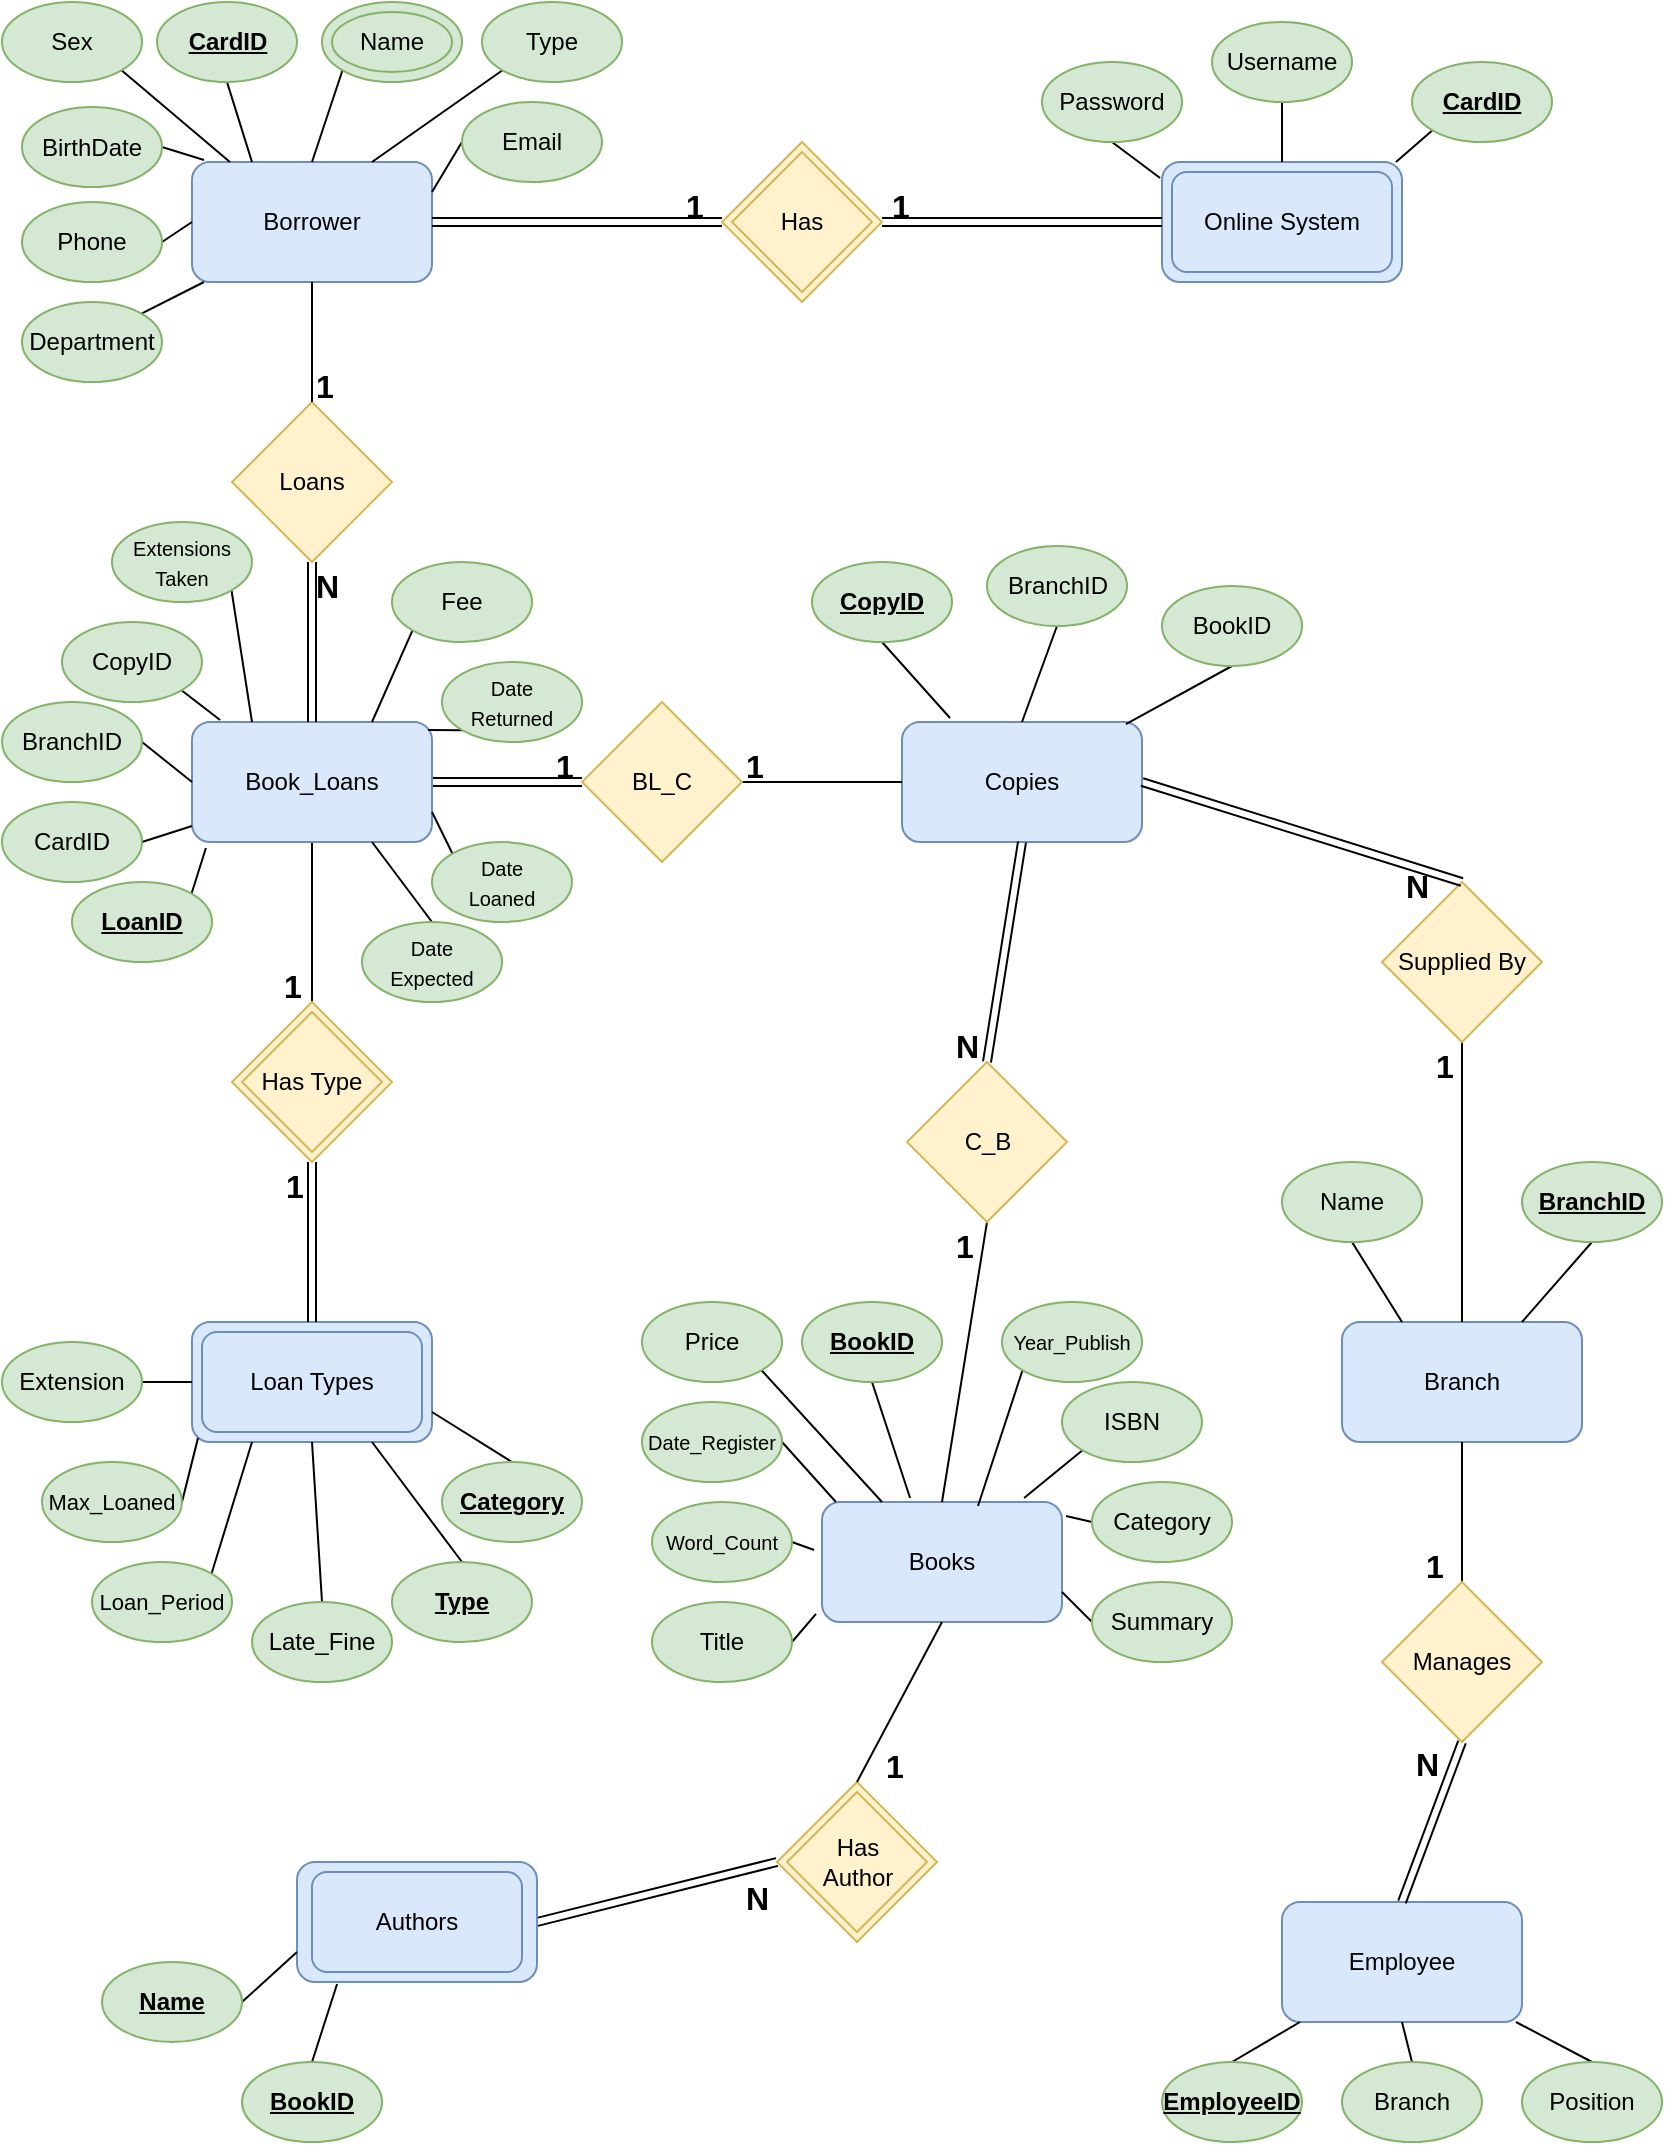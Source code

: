 <mxfile version="12.2.2" type="device" pages="1"><diagram id="6XKyOBhXjYTELKcWhhmb" name="Page-1"><mxGraphModel dx="1408" dy="803" grid="1" gridSize="10" guides="1" tooltips="1" connect="1" arrows="1" fold="1" page="1" pageScale="1" pageWidth="850" pageHeight="1100" math="0" shadow="0"><root><mxCell id="0"/><mxCell id="1" parent="0"/><mxCell id="A-MaRSMwKCgjmnmwZ9ME-16" value="" style="group" parent="1" vertex="1" connectable="0"><mxGeometry x="20" y="20" width="290" height="140" as="geometry"/></mxCell><mxCell id="A-MaRSMwKCgjmnmwZ9ME-1" value="Borrower" style="rounded=1;whiteSpace=wrap;html=1;fillColor=#dae8fc;strokeColor=#6c8ebf;" parent="A-MaRSMwKCgjmnmwZ9ME-16" vertex="1"><mxGeometry x="85" y="80" width="120" height="60" as="geometry"/></mxCell><mxCell id="A-MaRSMwKCgjmnmwZ9ME-32" style="edgeStyle=none;rounded=0;orthogonalLoop=1;jettySize=auto;html=1;exitX=0;exitY=1;exitDx=0;exitDy=0;entryX=0.5;entryY=0;entryDx=0;entryDy=0;endArrow=none;endFill=0;" parent="A-MaRSMwKCgjmnmwZ9ME-16" source="A-MaRSMwKCgjmnmwZ9ME-2" target="A-MaRSMwKCgjmnmwZ9ME-1" edge="1"><mxGeometry relative="1" as="geometry"/></mxCell><mxCell id="A-MaRSMwKCgjmnmwZ9ME-2" value="Name" style="ellipse;whiteSpace=wrap;html=1;fillColor=#d5e8d4;strokeColor=#82b366;" parent="A-MaRSMwKCgjmnmwZ9ME-16" vertex="1"><mxGeometry x="150" width="70" height="40" as="geometry"/></mxCell><mxCell id="A-MaRSMwKCgjmnmwZ9ME-13" style="edgeStyle=none;rounded=0;orthogonalLoop=1;jettySize=auto;html=1;exitX=0;exitY=1;exitDx=0;exitDy=0;entryX=0.75;entryY=0;entryDx=0;entryDy=0;endArrow=none;endFill=0;" parent="A-MaRSMwKCgjmnmwZ9ME-16" source="A-MaRSMwKCgjmnmwZ9ME-3" target="A-MaRSMwKCgjmnmwZ9ME-1" edge="1"><mxGeometry relative="1" as="geometry"/></mxCell><mxCell id="A-MaRSMwKCgjmnmwZ9ME-3" value="Type" style="ellipse;whiteSpace=wrap;html=1;fillColor=#d5e8d4;strokeColor=#82b366;" parent="A-MaRSMwKCgjmnmwZ9ME-16" vertex="1"><mxGeometry x="230" width="70" height="40" as="geometry"/></mxCell><mxCell id="A-MaRSMwKCgjmnmwZ9ME-14" style="edgeStyle=none;rounded=0;orthogonalLoop=1;jettySize=auto;html=1;exitX=0;exitY=0.5;exitDx=0;exitDy=0;entryX=1;entryY=0.25;entryDx=0;entryDy=0;endArrow=none;endFill=0;" parent="A-MaRSMwKCgjmnmwZ9ME-16" source="A-MaRSMwKCgjmnmwZ9ME-4" target="A-MaRSMwKCgjmnmwZ9ME-1" edge="1"><mxGeometry relative="1" as="geometry"/></mxCell><mxCell id="A-MaRSMwKCgjmnmwZ9ME-4" value="Email" style="ellipse;whiteSpace=wrap;html=1;fillColor=#d5e8d4;strokeColor=#82b366;" parent="A-MaRSMwKCgjmnmwZ9ME-16" vertex="1"><mxGeometry x="220" y="50" width="70" height="40" as="geometry"/></mxCell><mxCell id="A-MaRSMwKCgjmnmwZ9ME-10" style="edgeStyle=none;rounded=0;orthogonalLoop=1;jettySize=auto;html=1;exitX=1;exitY=0.5;exitDx=0;exitDy=0;entryX=0.05;entryY=-0.017;entryDx=0;entryDy=0;entryPerimeter=0;endArrow=none;endFill=0;" parent="A-MaRSMwKCgjmnmwZ9ME-16" source="A-MaRSMwKCgjmnmwZ9ME-5" target="A-MaRSMwKCgjmnmwZ9ME-1" edge="1"><mxGeometry relative="1" as="geometry"/></mxCell><mxCell id="A-MaRSMwKCgjmnmwZ9ME-5" value="BirthDate" style="ellipse;whiteSpace=wrap;html=1;fillColor=#d5e8d4;strokeColor=#82b366;" parent="A-MaRSMwKCgjmnmwZ9ME-16" vertex="1"><mxGeometry y="52.5" width="70" height="40" as="geometry"/></mxCell><mxCell id="A-MaRSMwKCgjmnmwZ9ME-30" style="edgeStyle=none;rounded=0;orthogonalLoop=1;jettySize=auto;html=1;exitX=1;exitY=1;exitDx=0;exitDy=0;entryX=0.158;entryY=0;entryDx=0;entryDy=0;entryPerimeter=0;endArrow=none;endFill=0;" parent="A-MaRSMwKCgjmnmwZ9ME-16" source="A-MaRSMwKCgjmnmwZ9ME-6" target="A-MaRSMwKCgjmnmwZ9ME-1" edge="1"><mxGeometry relative="1" as="geometry"/></mxCell><mxCell id="A-MaRSMwKCgjmnmwZ9ME-6" value="Sex" style="ellipse;whiteSpace=wrap;html=1;fillColor=#d5e8d4;strokeColor=#82b366;" parent="A-MaRSMwKCgjmnmwZ9ME-16" vertex="1"><mxGeometry x="-10" width="70" height="40" as="geometry"/></mxCell><mxCell id="A-MaRSMwKCgjmnmwZ9ME-9" style="rounded=0;orthogonalLoop=1;jettySize=auto;html=1;exitX=1;exitY=0.5;exitDx=0;exitDy=0;entryX=0;entryY=0.5;entryDx=0;entryDy=0;endArrow=none;endFill=0;" parent="A-MaRSMwKCgjmnmwZ9ME-16" source="A-MaRSMwKCgjmnmwZ9ME-7" target="A-MaRSMwKCgjmnmwZ9ME-1" edge="1"><mxGeometry relative="1" as="geometry"/></mxCell><mxCell id="A-MaRSMwKCgjmnmwZ9ME-7" value="Phone" style="ellipse;whiteSpace=wrap;html=1;fillColor=#d5e8d4;strokeColor=#82b366;" parent="A-MaRSMwKCgjmnmwZ9ME-16" vertex="1"><mxGeometry y="100" width="70" height="40" as="geometry"/></mxCell><mxCell id="A-MaRSMwKCgjmnmwZ9ME-31" style="edgeStyle=none;rounded=0;orthogonalLoop=1;jettySize=auto;html=1;exitX=0.5;exitY=1;exitDx=0;exitDy=0;entryX=0.25;entryY=0;entryDx=0;entryDy=0;endArrow=none;endFill=0;" parent="A-MaRSMwKCgjmnmwZ9ME-16" source="A-MaRSMwKCgjmnmwZ9ME-25" target="A-MaRSMwKCgjmnmwZ9ME-1" edge="1"><mxGeometry relative="1" as="geometry"/></mxCell><mxCell id="A-MaRSMwKCgjmnmwZ9ME-25" value="&lt;b&gt;&lt;u&gt;CardID&lt;/u&gt;&lt;/b&gt;" style="ellipse;whiteSpace=wrap;html=1;fillColor=#d5e8d4;strokeColor=#82b366;" parent="A-MaRSMwKCgjmnmwZ9ME-16" vertex="1"><mxGeometry x="67.5" width="70" height="40" as="geometry"/></mxCell><mxCell id="A-MaRSMwKCgjmnmwZ9ME-45" value="Name" style="ellipse;whiteSpace=wrap;html=1;fillColor=#d5e8d4;strokeColor=#82b366;" parent="A-MaRSMwKCgjmnmwZ9ME-16" vertex="1"><mxGeometry x="155" y="5" width="60" height="30" as="geometry"/></mxCell><mxCell id="kZNSuMISAuzG9v38-S0C-7" style="edgeStyle=none;rounded=0;orthogonalLoop=1;jettySize=auto;html=1;exitX=1;exitY=0.5;exitDx=0;exitDy=0;endArrow=none;endFill=0;shape=link;" parent="1" source="A-MaRSMwKCgjmnmwZ9ME-21" target="A-MaRSMwKCgjmnmwZ9ME-78" edge="1"><mxGeometry relative="1" as="geometry"/></mxCell><mxCell id="kZNSuMISAuzG9v38-S0C-13" style="edgeStyle=none;rounded=0;orthogonalLoop=1;jettySize=auto;html=1;exitX=0.5;exitY=1;exitDx=0;exitDy=0;entryX=0.5;entryY=0;entryDx=0;entryDy=0;endArrow=none;endFill=0;" parent="1" source="A-MaRSMwKCgjmnmwZ9ME-21" target="A-MaRSMwKCgjmnmwZ9ME-54" edge="1"><mxGeometry relative="1" as="geometry"/></mxCell><mxCell id="A-MaRSMwKCgjmnmwZ9ME-21" value="Book_Loans" style="rounded=1;whiteSpace=wrap;html=1;fillColor=#dae8fc;strokeColor=#6c8ebf;" parent="1" vertex="1"><mxGeometry x="105" y="380" width="120" height="60" as="geometry"/></mxCell><mxCell id="A-MaRSMwKCgjmnmwZ9ME-23" value="Branch" style="rounded=1;whiteSpace=wrap;html=1;fillColor=#dae8fc;strokeColor=#6c8ebf;" parent="1" vertex="1"><mxGeometry x="680" y="680" width="120" height="60" as="geometry"/></mxCell><mxCell id="A-MaRSMwKCgjmnmwZ9ME-42" value="" style="group" parent="1" vertex="1" connectable="0"><mxGeometry x="590" y="910" width="250" height="120" as="geometry"/></mxCell><mxCell id="A-MaRSMwKCgjmnmwZ9ME-17" value="Employee" style="rounded=1;whiteSpace=wrap;html=1;fillColor=#dae8fc;strokeColor=#6c8ebf;" parent="A-MaRSMwKCgjmnmwZ9ME-42" vertex="1"><mxGeometry x="60" y="60" width="120" height="60" as="geometry"/></mxCell><mxCell id="A-MaRSMwKCgjmnmwZ9ME-44" value="" style="group" parent="1" vertex="1" connectable="0"><mxGeometry x="105" y="680" width="120" height="60" as="geometry"/></mxCell><mxCell id="A-MaRSMwKCgjmnmwZ9ME-22" value="Loan Types" style="rounded=1;whiteSpace=wrap;html=1;fillColor=#dae8fc;strokeColor=#6c8ebf;" parent="A-MaRSMwKCgjmnmwZ9ME-44" vertex="1"><mxGeometry width="120" height="60" as="geometry"/></mxCell><mxCell id="A-MaRSMwKCgjmnmwZ9ME-43" value="Loan Types" style="rounded=1;whiteSpace=wrap;html=1;fillColor=#dae8fc;strokeColor=#6c8ebf;" parent="A-MaRSMwKCgjmnmwZ9ME-44" vertex="1"><mxGeometry x="5" y="5" width="110" height="50" as="geometry"/></mxCell><mxCell id="A-MaRSMwKCgjmnmwZ9ME-47" value="" style="group" parent="1" vertex="1" connectable="0"><mxGeometry x="460" y="380" width="120" height="60" as="geometry"/></mxCell><mxCell id="A-MaRSMwKCgjmnmwZ9ME-20" value="Copies" style="rounded=1;whiteSpace=wrap;html=1;fillColor=#dae8fc;strokeColor=#6c8ebf;" parent="A-MaRSMwKCgjmnmwZ9ME-47" vertex="1"><mxGeometry width="120" height="60" as="geometry"/></mxCell><mxCell id="kZNSuMISAuzG9v38-S0C-19" style="edgeStyle=none;rounded=0;orthogonalLoop=1;jettySize=auto;html=1;exitX=0.5;exitY=1;exitDx=0;exitDy=0;entryX=0.5;entryY=0;entryDx=0;entryDy=0;endArrow=none;endFill=0;shape=link;" parent="1" source="A-MaRSMwKCgjmnmwZ9ME-51" target="A-MaRSMwKCgjmnmwZ9ME-21" edge="1"><mxGeometry relative="1" as="geometry"/></mxCell><mxCell id="A-MaRSMwKCgjmnmwZ9ME-51" value="Loans" style="rhombus;whiteSpace=wrap;html=1;fillColor=#fff2cc;strokeColor=#d6b656;" parent="1" vertex="1"><mxGeometry x="125" y="220" width="80" height="80" as="geometry"/></mxCell><mxCell id="kZNSuMISAuzG9v38-S0C-14" style="edgeStyle=none;rounded=0;orthogonalLoop=1;jettySize=auto;html=1;exitX=0.5;exitY=1;exitDx=0;exitDy=0;entryX=0.5;entryY=0;entryDx=0;entryDy=0;endArrow=none;endFill=0;shape=link;" parent="1" source="A-MaRSMwKCgjmnmwZ9ME-54" target="A-MaRSMwKCgjmnmwZ9ME-22" edge="1"><mxGeometry relative="1" as="geometry"/></mxCell><mxCell id="A-MaRSMwKCgjmnmwZ9ME-54" value="Type" style="rhombus;whiteSpace=wrap;html=1;fillColor=#fff2cc;strokeColor=#d6b656;" parent="1" vertex="1"><mxGeometry x="125" y="520" width="80" height="80" as="geometry"/></mxCell><mxCell id="kZNSuMISAuzG9v38-S0C-5" style="edgeStyle=none;rounded=0;orthogonalLoop=1;jettySize=auto;html=1;exitX=0.5;exitY=1;exitDx=0;exitDy=0;entryX=0.5;entryY=0;entryDx=0;entryDy=0;endArrow=none;endFill=0;" parent="1" source="A-MaRSMwKCgjmnmwZ9ME-60" target="A-MaRSMwKCgjmnmwZ9ME-23" edge="1"><mxGeometry relative="1" as="geometry"/></mxCell><mxCell id="A-MaRSMwKCgjmnmwZ9ME-60" value="Supplied By" style="rhombus;whiteSpace=wrap;html=1;fillColor=#fff2cc;strokeColor=#d6b656;" parent="1" vertex="1"><mxGeometry x="700" y="460" width="80" height="80" as="geometry"/></mxCell><mxCell id="A-MaRSMwKCgjmnmwZ9ME-69" value="" style="group" parent="1" vertex="1" connectable="0"><mxGeometry x="590" y="100" width="120" height="60" as="geometry"/></mxCell><mxCell id="A-MaRSMwKCgjmnmwZ9ME-24" value="Online System" style="rounded=1;whiteSpace=wrap;html=1;fillColor=#dae8fc;strokeColor=#6c8ebf;" parent="A-MaRSMwKCgjmnmwZ9ME-69" vertex="1"><mxGeometry width="120" height="60" as="geometry"/></mxCell><mxCell id="A-MaRSMwKCgjmnmwZ9ME-48" value="Online System" style="rounded=1;whiteSpace=wrap;html=1;fillColor=#dae8fc;strokeColor=#6c8ebf;" parent="A-MaRSMwKCgjmnmwZ9ME-69" vertex="1"><mxGeometry x="5" y="5" width="110" height="50" as="geometry"/></mxCell><mxCell id="kZNSuMISAuzG9v38-S0C-99" style="edgeStyle=none;rounded=0;orthogonalLoop=1;jettySize=auto;html=1;exitX=0;exitY=0.5;exitDx=0;exitDy=0;entryX=1;entryY=0.5;entryDx=0;entryDy=0;endArrow=none;endFill=0;shape=link;" parent="1" source="A-MaRSMwKCgjmnmwZ9ME-71" target="A-MaRSMwKCgjmnmwZ9ME-18" edge="1"><mxGeometry relative="1" as="geometry"/></mxCell><mxCell id="A-MaRSMwKCgjmnmwZ9ME-71" value="Has &lt;br&gt;Authors" style="rhombus;whiteSpace=wrap;html=1;fillColor=#fff2cc;strokeColor=#d6b656;" parent="1" vertex="1"><mxGeometry x="397.5" y="910" width="80" height="80" as="geometry"/></mxCell><mxCell id="kZNSuMISAuzG9v38-S0C-11" style="edgeStyle=none;rounded=0;orthogonalLoop=1;jettySize=auto;html=1;exitX=0.5;exitY=1;exitDx=0;exitDy=0;entryX=0.5;entryY=0;entryDx=0;entryDy=0;endArrow=none;endFill=0;shape=link;" parent="1" source="A-MaRSMwKCgjmnmwZ9ME-74" target="A-MaRSMwKCgjmnmwZ9ME-17" edge="1"><mxGeometry relative="1" as="geometry"/></mxCell><mxCell id="kZNSuMISAuzG9v38-S0C-12" style="edgeStyle=none;rounded=0;orthogonalLoop=1;jettySize=auto;html=1;exitX=0.5;exitY=0;exitDx=0;exitDy=0;entryX=0.5;entryY=1;entryDx=0;entryDy=0;endArrow=none;endFill=0;" parent="1" source="A-MaRSMwKCgjmnmwZ9ME-74" target="A-MaRSMwKCgjmnmwZ9ME-23" edge="1"><mxGeometry relative="1" as="geometry"/></mxCell><mxCell id="A-MaRSMwKCgjmnmwZ9ME-74" value="Manages" style="rhombus;whiteSpace=wrap;html=1;fillColor=#fff2cc;strokeColor=#d6b656;" parent="1" vertex="1"><mxGeometry x="700" y="810" width="80" height="80" as="geometry"/></mxCell><mxCell id="kZNSuMISAuzG9v38-S0C-6" style="edgeStyle=none;rounded=0;orthogonalLoop=1;jettySize=auto;html=1;exitX=1;exitY=0.5;exitDx=0;exitDy=0;entryX=0;entryY=0.5;entryDx=0;entryDy=0;endArrow=none;endFill=0;" parent="1" source="A-MaRSMwKCgjmnmwZ9ME-78" target="A-MaRSMwKCgjmnmwZ9ME-20" edge="1"><mxGeometry relative="1" as="geometry"/></mxCell><mxCell id="A-MaRSMwKCgjmnmwZ9ME-78" value="BL_C" style="rhombus;whiteSpace=wrap;html=1;fillColor=#fff2cc;strokeColor=#d6b656;" parent="1" vertex="1"><mxGeometry x="300" y="370" width="80" height="80" as="geometry"/></mxCell><mxCell id="kZNSuMISAuzG9v38-S0C-16" style="edgeStyle=none;rounded=0;orthogonalLoop=1;jettySize=auto;html=1;exitX=0.5;exitY=0;exitDx=0;exitDy=0;entryX=0.5;entryY=1;entryDx=0;entryDy=0;endArrow=none;endFill=0;" parent="1" source="A-MaRSMwKCgjmnmwZ9ME-36" target="A-MaRSMwKCgjmnmwZ9ME-17" edge="1"><mxGeometry relative="1" as="geometry"/></mxCell><mxCell id="A-MaRSMwKCgjmnmwZ9ME-36" value="Branch" style="ellipse;whiteSpace=wrap;html=1;fillColor=#d5e8d4;strokeColor=#82b366;" parent="1" vertex="1"><mxGeometry x="680" y="1050" width="70" height="40" as="geometry"/></mxCell><mxCell id="kZNSuMISAuzG9v38-S0C-17" style="edgeStyle=none;rounded=0;orthogonalLoop=1;jettySize=auto;html=1;exitX=0.5;exitY=0;exitDx=0;exitDy=0;endArrow=none;endFill=0;" parent="1" source="A-MaRSMwKCgjmnmwZ9ME-38" target="A-MaRSMwKCgjmnmwZ9ME-17" edge="1"><mxGeometry relative="1" as="geometry"/></mxCell><mxCell id="A-MaRSMwKCgjmnmwZ9ME-38" value="Position" style="ellipse;whiteSpace=wrap;html=1;fillColor=#d5e8d4;strokeColor=#82b366;" parent="1" vertex="1"><mxGeometry x="770" y="1050" width="70" height="40" as="geometry"/></mxCell><mxCell id="kZNSuMISAuzG9v38-S0C-15" style="edgeStyle=none;rounded=0;orthogonalLoop=1;jettySize=auto;html=1;exitX=0.5;exitY=0;exitDx=0;exitDy=0;endArrow=none;endFill=0;" parent="1" source="A-MaRSMwKCgjmnmwZ9ME-35" target="A-MaRSMwKCgjmnmwZ9ME-17" edge="1"><mxGeometry relative="1" as="geometry"/></mxCell><mxCell id="A-MaRSMwKCgjmnmwZ9ME-35" value="&lt;b&gt;&lt;u&gt;EmployeeID&lt;/u&gt;&lt;/b&gt;" style="ellipse;whiteSpace=wrap;html=1;fillColor=#d5e8d4;strokeColor=#82b366;" parent="1" vertex="1"><mxGeometry x="590" y="1050" width="70" height="40" as="geometry"/></mxCell><mxCell id="kZNSuMISAuzG9v38-S0C-4" style="rounded=0;orthogonalLoop=1;jettySize=auto;html=1;exitX=1;exitY=0.5;exitDx=0;exitDy=0;entryX=0.5;entryY=0;entryDx=0;entryDy=0;endArrow=none;endFill=0;shape=link;" parent="1" source="A-MaRSMwKCgjmnmwZ9ME-20" target="A-MaRSMwKCgjmnmwZ9ME-60" edge="1"><mxGeometry relative="1" as="geometry"/></mxCell><mxCell id="kZNSuMISAuzG9v38-S0C-18" style="edgeStyle=none;rounded=0;orthogonalLoop=1;jettySize=auto;html=1;exitX=0.5;exitY=1;exitDx=0;exitDy=0;entryX=0.5;entryY=0;entryDx=0;entryDy=0;endArrow=none;endFill=0;" parent="1" source="A-MaRSMwKCgjmnmwZ9ME-1" target="A-MaRSMwKCgjmnmwZ9ME-51" edge="1"><mxGeometry relative="1" as="geometry"/></mxCell><mxCell id="kZNSuMISAuzG9v38-S0C-23" style="edgeStyle=none;rounded=0;orthogonalLoop=1;jettySize=auto;html=1;exitX=1;exitY=0;exitDx=0;exitDy=0;entryX=0.05;entryY=1;entryDx=0;entryDy=0;entryPerimeter=0;endArrow=none;endFill=0;" parent="1" source="A-MaRSMwKCgjmnmwZ9ME-8" target="A-MaRSMwKCgjmnmwZ9ME-1" edge="1"><mxGeometry relative="1" as="geometry"/></mxCell><mxCell id="A-MaRSMwKCgjmnmwZ9ME-8" value="Department" style="ellipse;whiteSpace=wrap;html=1;fillColor=#d5e8d4;strokeColor=#82b366;" parent="1" vertex="1"><mxGeometry x="20" y="170" width="70" height="40" as="geometry"/></mxCell><mxCell id="kZNSuMISAuzG9v38-S0C-20" style="edgeStyle=none;rounded=0;orthogonalLoop=1;jettySize=auto;html=1;exitX=1;exitY=0.5;exitDx=0;exitDy=0;endArrow=none;endFill=0;shape=link;" parent="1" source="A-MaRSMwKCgjmnmwZ9ME-1" edge="1"><mxGeometry relative="1" as="geometry"><mxPoint x="370" y="130" as="targetPoint"/></mxGeometry></mxCell><mxCell id="kZNSuMISAuzG9v38-S0C-22" style="edgeStyle=none;rounded=0;orthogonalLoop=1;jettySize=auto;html=1;exitX=1;exitY=0.5;exitDx=0;exitDy=0;entryX=0;entryY=0.5;entryDx=0;entryDy=0;endArrow=none;endFill=0;shape=link;" parent="1" source="kZNSuMISAuzG9v38-S0C-21" target="A-MaRSMwKCgjmnmwZ9ME-24" edge="1"><mxGeometry relative="1" as="geometry"/></mxCell><mxCell id="kZNSuMISAuzG9v38-S0C-21" value="Has" style="rhombus;whiteSpace=wrap;html=1;fillColor=#fff2cc;strokeColor=#d6b656;" parent="1" vertex="1"><mxGeometry x="370" y="90" width="80" height="80" as="geometry"/></mxCell><mxCell id="kZNSuMISAuzG9v38-S0C-31" style="edgeStyle=none;rounded=0;orthogonalLoop=1;jettySize=auto;html=1;exitX=1;exitY=0.5;exitDx=0;exitDy=0;entryX=0.025;entryY=0.967;entryDx=0;entryDy=0;entryPerimeter=0;endArrow=none;endFill=0;" parent="1" source="kZNSuMISAuzG9v38-S0C-24" target="A-MaRSMwKCgjmnmwZ9ME-22" edge="1"><mxGeometry relative="1" as="geometry"/></mxCell><mxCell id="kZNSuMISAuzG9v38-S0C-24" value="&lt;font style=&quot;font-size: 11px&quot;&gt;Max_Loaned&lt;/font&gt;" style="ellipse;whiteSpace=wrap;html=1;fillColor=#d5e8d4;strokeColor=#82b366;" parent="1" vertex="1"><mxGeometry x="30" y="750" width="70" height="40" as="geometry"/></mxCell><mxCell id="kZNSuMISAuzG9v38-S0C-32" style="edgeStyle=none;rounded=0;orthogonalLoop=1;jettySize=auto;html=1;exitX=1;exitY=0;exitDx=0;exitDy=0;entryX=0.25;entryY=1;entryDx=0;entryDy=0;endArrow=none;endFill=0;" parent="1" source="kZNSuMISAuzG9v38-S0C-25" target="A-MaRSMwKCgjmnmwZ9ME-22" edge="1"><mxGeometry relative="1" as="geometry"/></mxCell><mxCell id="kZNSuMISAuzG9v38-S0C-25" value="&lt;font style=&quot;font-size: 11px&quot;&gt;Loan_Period&lt;/font&gt;" style="ellipse;whiteSpace=wrap;html=1;fillColor=#d5e8d4;strokeColor=#82b366;" parent="1" vertex="1"><mxGeometry x="55" y="800" width="70" height="40" as="geometry"/></mxCell><mxCell id="kZNSuMISAuzG9v38-S0C-34" style="edgeStyle=none;rounded=0;orthogonalLoop=1;jettySize=auto;html=1;exitX=0.5;exitY=0;exitDx=0;exitDy=0;entryX=0.75;entryY=1;entryDx=0;entryDy=0;endArrow=none;endFill=0;" parent="1" source="kZNSuMISAuzG9v38-S0C-26" target="A-MaRSMwKCgjmnmwZ9ME-22" edge="1"><mxGeometry relative="1" as="geometry"/></mxCell><mxCell id="kZNSuMISAuzG9v38-S0C-26" value="&lt;b&gt;&lt;u&gt;Type&lt;/u&gt;&lt;/b&gt;" style="ellipse;whiteSpace=wrap;html=1;fillColor=#d5e8d4;strokeColor=#82b366;" parent="1" vertex="1"><mxGeometry x="205" y="800" width="70" height="40" as="geometry"/></mxCell><mxCell id="kZNSuMISAuzG9v38-S0C-35" style="edgeStyle=none;rounded=0;orthogonalLoop=1;jettySize=auto;html=1;exitX=0.5;exitY=0;exitDx=0;exitDy=0;entryX=1;entryY=0.75;entryDx=0;entryDy=0;endArrow=none;endFill=0;" parent="1" source="kZNSuMISAuzG9v38-S0C-27" target="A-MaRSMwKCgjmnmwZ9ME-22" edge="1"><mxGeometry relative="1" as="geometry"/></mxCell><mxCell id="kZNSuMISAuzG9v38-S0C-27" value="&lt;b&gt;&lt;u&gt;Category&lt;/u&gt;&lt;/b&gt;" style="ellipse;whiteSpace=wrap;html=1;fillColor=#d5e8d4;strokeColor=#82b366;" parent="1" vertex="1"><mxGeometry x="230" y="750" width="70" height="40" as="geometry"/></mxCell><mxCell id="kZNSuMISAuzG9v38-S0C-33" style="edgeStyle=none;rounded=0;orthogonalLoop=1;jettySize=auto;html=1;exitX=0.5;exitY=0;exitDx=0;exitDy=0;entryX=0.5;entryY=1;entryDx=0;entryDy=0;endArrow=none;endFill=0;" parent="1" source="kZNSuMISAuzG9v38-S0C-28" target="A-MaRSMwKCgjmnmwZ9ME-22" edge="1"><mxGeometry relative="1" as="geometry"/></mxCell><mxCell id="kZNSuMISAuzG9v38-S0C-28" value="Late_Fine&lt;span style=&quot;color: rgba(0 , 0 , 0 , 0) ; font-family: &amp;#34;helvetica&amp;#34; , &amp;#34;arial&amp;#34; , sans-serif ; font-size: 0px ; white-space: nowrap&quot;&gt;%3CmxGraphModel%3E%3Croot%3E%3CmxCell%20id%3D%220%22%2F%3E%3CmxCell%20id%3D%221%22%20parent%3D%220%22%2F%3E%3CmxCell%20id%3D%222%22%20value%3D%22Type%22%20style%3D%22ellipse%3BwhiteSpace%3Dwrap%3Bhtml%3D1%3BfillColor%3D%23d5e8d4%3BstrokeColor%3D%2382b366%3B%22%20vertex%3D%221%22%20parent%3D%221%22%3E%3CmxGeometry%20x%3D%22130%22%20y%3D%22845%22%20width%3D%2270%22%20height%3D%2240%22%20as%3D%22geometry%22%2F%3E%3C%2FmxCell%3E%3C%2Froot%3E%3C%2FmxGraphModel%3E&lt;/span&gt;" style="ellipse;whiteSpace=wrap;html=1;fillColor=#d5e8d4;strokeColor=#82b366;" parent="1" vertex="1"><mxGeometry x="135" y="820" width="70" height="40" as="geometry"/></mxCell><mxCell id="kZNSuMISAuzG9v38-S0C-30" style="edgeStyle=none;rounded=0;orthogonalLoop=1;jettySize=auto;html=1;exitX=1;exitY=0.5;exitDx=0;exitDy=0;entryX=0;entryY=0.5;entryDx=0;entryDy=0;endArrow=none;endFill=0;" parent="1" source="kZNSuMISAuzG9v38-S0C-29" target="A-MaRSMwKCgjmnmwZ9ME-22" edge="1"><mxGeometry relative="1" as="geometry"/></mxCell><mxCell id="kZNSuMISAuzG9v38-S0C-29" value="Extension" style="ellipse;whiteSpace=wrap;html=1;fillColor=#d5e8d4;strokeColor=#82b366;" parent="1" vertex="1"><mxGeometry x="10" y="690" width="70" height="40" as="geometry"/></mxCell><mxCell id="kZNSuMISAuzG9v38-S0C-64" style="edgeStyle=none;rounded=0;orthogonalLoop=1;jettySize=auto;html=1;exitX=0.5;exitY=1;exitDx=0;exitDy=0;entryX=0.2;entryY=-0.033;entryDx=0;entryDy=0;entryPerimeter=0;endArrow=none;endFill=0;" parent="1" source="kZNSuMISAuzG9v38-S0C-60" target="A-MaRSMwKCgjmnmwZ9ME-20" edge="1"><mxGeometry relative="1" as="geometry"/></mxCell><mxCell id="kZNSuMISAuzG9v38-S0C-60" value="&lt;b&gt;&lt;u&gt;CopyID&lt;/u&gt;&lt;/b&gt;" style="ellipse;whiteSpace=wrap;html=1;fillColor=#d5e8d4;strokeColor=#82b366;" parent="1" vertex="1"><mxGeometry x="415" y="300" width="70" height="40" as="geometry"/></mxCell><mxCell id="kZNSuMISAuzG9v38-S0C-65" style="edgeStyle=none;rounded=0;orthogonalLoop=1;jettySize=auto;html=1;exitX=0.5;exitY=1;exitDx=0;exitDy=0;entryX=0.5;entryY=0;entryDx=0;entryDy=0;endArrow=none;endFill=0;" parent="1" source="kZNSuMISAuzG9v38-S0C-61" target="A-MaRSMwKCgjmnmwZ9ME-20" edge="1"><mxGeometry relative="1" as="geometry"/></mxCell><mxCell id="kZNSuMISAuzG9v38-S0C-61" value="BranchID" style="ellipse;whiteSpace=wrap;html=1;fillColor=#d5e8d4;strokeColor=#82b366;" parent="1" vertex="1"><mxGeometry x="502.5" y="292" width="70" height="40" as="geometry"/></mxCell><mxCell id="kZNSuMISAuzG9v38-S0C-66" style="edgeStyle=none;rounded=0;orthogonalLoop=1;jettySize=auto;html=1;exitX=0.5;exitY=1;exitDx=0;exitDy=0;entryX=0.933;entryY=0.017;entryDx=0;entryDy=0;entryPerimeter=0;endArrow=none;endFill=0;" parent="1" source="kZNSuMISAuzG9v38-S0C-62" target="A-MaRSMwKCgjmnmwZ9ME-20" edge="1"><mxGeometry relative="1" as="geometry"/></mxCell><mxCell id="kZNSuMISAuzG9v38-S0C-62" value="BookID" style="ellipse;whiteSpace=wrap;html=1;fillColor=#d5e8d4;strokeColor=#82b366;" parent="1" vertex="1"><mxGeometry x="590" y="312" width="70" height="40" as="geometry"/></mxCell><mxCell id="kZNSuMISAuzG9v38-S0C-70" style="edgeStyle=none;rounded=0;orthogonalLoop=1;jettySize=auto;html=1;exitX=0;exitY=1;exitDx=0;exitDy=0;entryX=0.975;entryY=0;entryDx=0;entryDy=0;entryPerimeter=0;endArrow=none;endFill=0;" parent="1" source="kZNSuMISAuzG9v38-S0C-67" target="A-MaRSMwKCgjmnmwZ9ME-24" edge="1"><mxGeometry relative="1" as="geometry"/></mxCell><mxCell id="kZNSuMISAuzG9v38-S0C-67" value="&lt;u&gt;&lt;b&gt;CardID&lt;/b&gt;&lt;/u&gt;" style="ellipse;whiteSpace=wrap;html=1;fillColor=#d5e8d4;strokeColor=#82b366;" parent="1" vertex="1"><mxGeometry x="715" y="50" width="70" height="40" as="geometry"/></mxCell><mxCell id="kZNSuMISAuzG9v38-S0C-71" style="edgeStyle=none;rounded=0;orthogonalLoop=1;jettySize=auto;html=1;exitX=0.5;exitY=1;exitDx=0;exitDy=0;entryX=0.5;entryY=0;entryDx=0;entryDy=0;endArrow=none;endFill=0;" parent="1" source="kZNSuMISAuzG9v38-S0C-68" target="A-MaRSMwKCgjmnmwZ9ME-24" edge="1"><mxGeometry relative="1" as="geometry"/></mxCell><mxCell id="kZNSuMISAuzG9v38-S0C-68" value="Username" style="ellipse;whiteSpace=wrap;html=1;fillColor=#d5e8d4;strokeColor=#82b366;" parent="1" vertex="1"><mxGeometry x="615" y="30" width="70" height="40" as="geometry"/></mxCell><mxCell id="kZNSuMISAuzG9v38-S0C-72" style="edgeStyle=none;rounded=0;orthogonalLoop=1;jettySize=auto;html=1;exitX=0.5;exitY=1;exitDx=0;exitDy=0;entryX=-0.008;entryY=0.133;entryDx=0;entryDy=0;entryPerimeter=0;endArrow=none;endFill=0;" parent="1" source="kZNSuMISAuzG9v38-S0C-69" target="A-MaRSMwKCgjmnmwZ9ME-24" edge="1"><mxGeometry relative="1" as="geometry"/></mxCell><mxCell id="kZNSuMISAuzG9v38-S0C-69" value="Password" style="ellipse;whiteSpace=wrap;html=1;fillColor=#d5e8d4;strokeColor=#82b366;" parent="1" vertex="1"><mxGeometry x="530" y="50" width="70" height="40" as="geometry"/></mxCell><mxCell id="kZNSuMISAuzG9v38-S0C-75" style="edgeStyle=none;rounded=0;orthogonalLoop=1;jettySize=auto;html=1;exitX=0.5;exitY=1;exitDx=0;exitDy=0;entryX=0.25;entryY=0;entryDx=0;entryDy=0;endArrow=none;endFill=0;" parent="1" source="kZNSuMISAuzG9v38-S0C-73" target="A-MaRSMwKCgjmnmwZ9ME-23" edge="1"><mxGeometry relative="1" as="geometry"/></mxCell><mxCell id="kZNSuMISAuzG9v38-S0C-73" value="Name" style="ellipse;whiteSpace=wrap;html=1;fillColor=#d5e8d4;strokeColor=#82b366;" parent="1" vertex="1"><mxGeometry x="650" y="600" width="70" height="40" as="geometry"/></mxCell><mxCell id="kZNSuMISAuzG9v38-S0C-76" style="edgeStyle=none;rounded=0;orthogonalLoop=1;jettySize=auto;html=1;exitX=0.5;exitY=1;exitDx=0;exitDy=0;entryX=0.75;entryY=0;entryDx=0;entryDy=0;endArrow=none;endFill=0;" parent="1" source="kZNSuMISAuzG9v38-S0C-74" target="A-MaRSMwKCgjmnmwZ9ME-23" edge="1"><mxGeometry relative="1" as="geometry"/></mxCell><mxCell id="kZNSuMISAuzG9v38-S0C-74" value="&lt;b&gt;&lt;u&gt;BranchID&lt;/u&gt;&lt;/b&gt;" style="ellipse;whiteSpace=wrap;html=1;fillColor=#d5e8d4;strokeColor=#82b366;" parent="1" vertex="1"><mxGeometry x="770" y="600" width="70" height="40" as="geometry"/></mxCell><mxCell id="kZNSuMISAuzG9v38-S0C-95" style="edgeStyle=none;rounded=0;orthogonalLoop=1;jettySize=auto;html=1;exitX=0.5;exitY=0;exitDx=0;exitDy=0;entryX=0.75;entryY=1;entryDx=0;entryDy=0;endArrow=none;endFill=0;" parent="1" source="kZNSuMISAuzG9v38-S0C-78" target="A-MaRSMwKCgjmnmwZ9ME-21" edge="1"><mxGeometry relative="1" as="geometry"/></mxCell><mxCell id="kZNSuMISAuzG9v38-S0C-78" value="&lt;span style=&quot;font-size: 10px&quot;&gt;Date&lt;br&gt;Expected&lt;br&gt;&lt;/span&gt;" style="ellipse;whiteSpace=wrap;html=1;fillColor=#d5e8d4;strokeColor=#82b366;" parent="1" vertex="1"><mxGeometry x="190" y="480" width="70" height="40" as="geometry"/></mxCell><mxCell id="kZNSuMISAuzG9v38-S0C-90" style="edgeStyle=none;rounded=0;orthogonalLoop=1;jettySize=auto;html=1;exitX=1;exitY=1;exitDx=0;exitDy=0;entryX=0.117;entryY=-0.017;entryDx=0;entryDy=0;entryPerimeter=0;endArrow=none;endFill=0;" parent="1" source="kZNSuMISAuzG9v38-S0C-79" target="A-MaRSMwKCgjmnmwZ9ME-21" edge="1"><mxGeometry relative="1" as="geometry"/></mxCell><mxCell id="kZNSuMISAuzG9v38-S0C-79" value="CopyID" style="ellipse;whiteSpace=wrap;html=1;fillColor=#d5e8d4;strokeColor=#82b366;" parent="1" vertex="1"><mxGeometry x="40" y="330" width="70" height="40" as="geometry"/></mxCell><mxCell id="kZNSuMISAuzG9v38-S0C-89" style="edgeStyle=none;rounded=0;orthogonalLoop=1;jettySize=auto;html=1;exitX=1;exitY=0.5;exitDx=0;exitDy=0;entryX=0;entryY=0.5;entryDx=0;entryDy=0;endArrow=none;endFill=0;" parent="1" source="kZNSuMISAuzG9v38-S0C-80" target="A-MaRSMwKCgjmnmwZ9ME-21" edge="1"><mxGeometry relative="1" as="geometry"/></mxCell><mxCell id="kZNSuMISAuzG9v38-S0C-80" value="BranchID" style="ellipse;whiteSpace=wrap;html=1;fillColor=#d5e8d4;strokeColor=#82b366;" parent="1" vertex="1"><mxGeometry x="10" y="370" width="70" height="40" as="geometry"/></mxCell><mxCell id="kZNSuMISAuzG9v38-S0C-88" style="edgeStyle=none;rounded=0;orthogonalLoop=1;jettySize=auto;html=1;exitX=1;exitY=0.5;exitDx=0;exitDy=0;entryX=0;entryY=0.867;entryDx=0;entryDy=0;entryPerimeter=0;endArrow=none;endFill=0;" parent="1" source="kZNSuMISAuzG9v38-S0C-81" target="A-MaRSMwKCgjmnmwZ9ME-21" edge="1"><mxGeometry relative="1" as="geometry"/></mxCell><mxCell id="kZNSuMISAuzG9v38-S0C-81" value="CardID" style="ellipse;whiteSpace=wrap;html=1;fillColor=#d5e8d4;strokeColor=#82b366;" parent="1" vertex="1"><mxGeometry x="10" y="420" width="70" height="40" as="geometry"/></mxCell><mxCell id="kZNSuMISAuzG9v38-S0C-87" style="edgeStyle=none;rounded=0;orthogonalLoop=1;jettySize=auto;html=1;exitX=1;exitY=0;exitDx=0;exitDy=0;entryX=0.058;entryY=1.05;entryDx=0;entryDy=0;entryPerimeter=0;endArrow=none;endFill=0;" parent="1" source="kZNSuMISAuzG9v38-S0C-82" target="A-MaRSMwKCgjmnmwZ9ME-21" edge="1"><mxGeometry relative="1" as="geometry"/></mxCell><mxCell id="kZNSuMISAuzG9v38-S0C-82" value="&lt;b&gt;&lt;u&gt;LoanID&lt;/u&gt;&lt;/b&gt;" style="ellipse;whiteSpace=wrap;html=1;fillColor=#d5e8d4;strokeColor=#82b366;" parent="1" vertex="1"><mxGeometry x="45" y="460" width="70" height="40" as="geometry"/></mxCell><mxCell id="kZNSuMISAuzG9v38-S0C-92" style="edgeStyle=none;rounded=0;orthogonalLoop=1;jettySize=auto;html=1;exitX=0;exitY=1;exitDx=0;exitDy=0;entryX=0.75;entryY=0;entryDx=0;entryDy=0;endArrow=none;endFill=0;" parent="1" source="kZNSuMISAuzG9v38-S0C-83" target="A-MaRSMwKCgjmnmwZ9ME-21" edge="1"><mxGeometry relative="1" as="geometry"/></mxCell><mxCell id="kZNSuMISAuzG9v38-S0C-83" value="Fee&lt;span style=&quot;color: rgba(0 , 0 , 0 , 0) ; font-family: &amp;#34;helvetica&amp;#34; , &amp;#34;arial&amp;#34; , sans-serif ; font-size: 0px ; white-space: nowrap&quot;&gt;%3CmxGraphModel%3E%3Croot%3E%3CmxCell%20id%3D%220%22%2F%3E%3CmxCell%20id%3D%221%22%20parent%3D%220%22%2F%3E%3CmxCell%20id%3D%222%22%20value%3D%22Price%22%20style%3D%22ellipse%3BwhiteSpace%3Dwrap%3Bhtml%3D1%3BfillColor%3D%23d5e8d4%3BstrokeColor%3D%2382b366%3B%22%20vertex%3D%221%22%20parent%3D%221%22%3E%3CmxGeometry%20x%3D%22490%22%20y%3D%22290%22%20width%3D%2270%22%20height%3D%2240%22%20as%3D%22geometry%22%2F%3E%3C%2FmxCell%3E%3C%2Froot%3E%3C%2FmxGraphModel%3E&lt;/span&gt;&lt;span style=&quot;color: rgba(0 , 0 , 0 , 0) ; font-family: &amp;#34;helvetica&amp;#34; , &amp;#34;arial&amp;#34; , sans-serif ; font-size: 0px ; white-space: nowrap&quot;&gt;%3CmxGraphModel%3E%3Croot%3E%3CmxCell%20id%3D%220%22%2F%3E%3CmxCell%20id%3D%221%22%20parent%3D%220%22%2F%3E%3CmxCell%20id%3D%222%22%20value%3D%22Price%22%20style%3D%22ellipse%3BwhiteSpace%3Dwrap%3Bhtml%3D1%3BfillColor%3D%23d5e8d4%3BstrokeColor%3D%2382b366%3B%22%20vertex%3D%221%22%20parent%3D%221%22%3E%3CmxGeometry%20x%3D%22490%22%20y%3D%22290%22%20width%3D%2270%22%20height%3D%2240%22%20as%3D%22geometry%22%2F%3E%3C%2FmxCell%3E%3C%2Froot%3E%3C%2FmxGraphModel%3E&lt;/span&gt;" style="ellipse;whiteSpace=wrap;html=1;fillColor=#d5e8d4;strokeColor=#82b366;" parent="1" vertex="1"><mxGeometry x="205" y="300" width="70" height="40" as="geometry"/></mxCell><mxCell id="kZNSuMISAuzG9v38-S0C-93" style="edgeStyle=none;rounded=0;orthogonalLoop=1;jettySize=auto;html=1;exitX=0;exitY=1;exitDx=0;exitDy=0;entryX=0.983;entryY=0.067;entryDx=0;entryDy=0;entryPerimeter=0;endArrow=none;endFill=0;" parent="1" source="kZNSuMISAuzG9v38-S0C-84" target="A-MaRSMwKCgjmnmwZ9ME-21" edge="1"><mxGeometry relative="1" as="geometry"/></mxCell><mxCell id="kZNSuMISAuzG9v38-S0C-84" value="&lt;span style=&quot;font-size: 10px&quot;&gt;Date&lt;br&gt;Returned&lt;br&gt;&lt;/span&gt;" style="ellipse;whiteSpace=wrap;html=1;fillColor=#d5e8d4;strokeColor=#82b366;" parent="1" vertex="1"><mxGeometry x="230" y="350" width="70" height="40" as="geometry"/></mxCell><mxCell id="kZNSuMISAuzG9v38-S0C-94" style="edgeStyle=none;rounded=0;orthogonalLoop=1;jettySize=auto;html=1;exitX=0;exitY=0;exitDx=0;exitDy=0;entryX=1;entryY=0.75;entryDx=0;entryDy=0;endArrow=none;endFill=0;" parent="1" source="kZNSuMISAuzG9v38-S0C-85" target="A-MaRSMwKCgjmnmwZ9ME-21" edge="1"><mxGeometry relative="1" as="geometry"/></mxCell><mxCell id="kZNSuMISAuzG9v38-S0C-85" value="&lt;span style=&quot;font-size: 10px&quot;&gt;Date&lt;br&gt;Loaned&lt;br&gt;&lt;/span&gt;" style="ellipse;whiteSpace=wrap;html=1;fillColor=#d5e8d4;strokeColor=#82b366;" parent="1" vertex="1"><mxGeometry x="225" y="440" width="70" height="40" as="geometry"/></mxCell><mxCell id="kZNSuMISAuzG9v38-S0C-91" style="edgeStyle=none;rounded=0;orthogonalLoop=1;jettySize=auto;html=1;exitX=1;exitY=1;exitDx=0;exitDy=0;entryX=0.25;entryY=0;entryDx=0;entryDy=0;endArrow=none;endFill=0;" parent="1" source="kZNSuMISAuzG9v38-S0C-86" target="A-MaRSMwKCgjmnmwZ9ME-21" edge="1"><mxGeometry relative="1" as="geometry"/></mxCell><mxCell id="kZNSuMISAuzG9v38-S0C-86" value="&lt;span style=&quot;font-size: 10px&quot;&gt;Extensions&lt;br&gt;Taken&lt;br&gt;&lt;/span&gt;" style="ellipse;whiteSpace=wrap;html=1;fillColor=#d5e8d4;strokeColor=#82b366;" parent="1" vertex="1"><mxGeometry x="65" y="280" width="70" height="40" as="geometry"/></mxCell><mxCell id="kZNSuMISAuzG9v38-S0C-96" value="" style="group" parent="1" vertex="1" connectable="0"><mxGeometry x="60" y="950" width="218" height="140" as="geometry"/></mxCell><mxCell id="A-MaRSMwKCgjmnmwZ9ME-18" value="Authors" style="rounded=1;whiteSpace=wrap;html=1;fillColor=#dae8fc;strokeColor=#6c8ebf;" parent="kZNSuMISAuzG9v38-S0C-96" vertex="1"><mxGeometry x="97.5" width="120" height="60" as="geometry"/></mxCell><mxCell id="kZNSuMISAuzG9v38-S0C-38" style="edgeStyle=none;rounded=0;orthogonalLoop=1;jettySize=auto;html=1;exitX=1;exitY=0.5;exitDx=0;exitDy=0;entryX=0;entryY=0.75;entryDx=0;entryDy=0;endArrow=none;endFill=0;" parent="kZNSuMISAuzG9v38-S0C-96" source="kZNSuMISAuzG9v38-S0C-36" target="A-MaRSMwKCgjmnmwZ9ME-18" edge="1"><mxGeometry relative="1" as="geometry"/></mxCell><mxCell id="kZNSuMISAuzG9v38-S0C-36" value="&lt;b&gt;&lt;u&gt;Name&lt;/u&gt;&lt;/b&gt;" style="ellipse;whiteSpace=wrap;html=1;fillColor=#d5e8d4;strokeColor=#82b366;" parent="kZNSuMISAuzG9v38-S0C-96" vertex="1"><mxGeometry y="50" width="70" height="40" as="geometry"/></mxCell><mxCell id="kZNSuMISAuzG9v38-S0C-39" style="edgeStyle=none;rounded=0;orthogonalLoop=1;jettySize=auto;html=1;exitX=0.5;exitY=0;exitDx=0;exitDy=0;entryX=0.167;entryY=1.017;entryDx=0;entryDy=0;entryPerimeter=0;endArrow=none;endFill=0;" parent="kZNSuMISAuzG9v38-S0C-96" target="A-MaRSMwKCgjmnmwZ9ME-18" edge="1"><mxGeometry relative="1" as="geometry"><mxPoint x="105" y="100" as="sourcePoint"/></mxGeometry></mxCell><mxCell id="kZNSuMISAuzG9v38-S0C-37" value="&lt;b&gt;&lt;u&gt;BookID&lt;/u&gt;&lt;/b&gt;" style="ellipse;whiteSpace=wrap;html=1;fillColor=#d5e8d4;strokeColor=#82b366;" parent="kZNSuMISAuzG9v38-S0C-96" vertex="1"><mxGeometry x="70" y="100" width="70" height="40" as="geometry"/></mxCell><mxCell id="73E3GDPLt0P8-UmlvN-C-2" value="Authors" style="rounded=1;whiteSpace=wrap;html=1;fillColor=#dae8fc;strokeColor=#6c8ebf;" vertex="1" parent="kZNSuMISAuzG9v38-S0C-96"><mxGeometry x="105" y="5" width="105" height="50" as="geometry"/></mxCell><mxCell id="kZNSuMISAuzG9v38-S0C-97" value="" style="group" parent="1" vertex="1" connectable="0"><mxGeometry x="330" y="670" width="295" height="190" as="geometry"/></mxCell><mxCell id="A-MaRSMwKCgjmnmwZ9ME-19" value="Books" style="rounded=1;whiteSpace=wrap;html=1;fillColor=#dae8fc;strokeColor=#6c8ebf;" parent="kZNSuMISAuzG9v38-S0C-97" vertex="1"><mxGeometry x="90" y="100" width="120" height="60" as="geometry"/></mxCell><mxCell id="kZNSuMISAuzG9v38-S0C-55" style="edgeStyle=none;rounded=0;orthogonalLoop=1;jettySize=auto;html=1;exitX=1;exitY=0.5;exitDx=0;exitDy=0;entryX=-0.025;entryY=0.933;entryDx=0;entryDy=0;entryPerimeter=0;endArrow=none;endFill=0;" parent="kZNSuMISAuzG9v38-S0C-97" source="kZNSuMISAuzG9v38-S0C-42" target="A-MaRSMwKCgjmnmwZ9ME-19" edge="1"><mxGeometry relative="1" as="geometry"/></mxCell><mxCell id="kZNSuMISAuzG9v38-S0C-42" value="Title" style="ellipse;whiteSpace=wrap;html=1;fillColor=#d5e8d4;strokeColor=#82b366;" parent="kZNSuMISAuzG9v38-S0C-97" vertex="1"><mxGeometry x="5" y="150" width="70" height="40" as="geometry"/></mxCell><mxCell id="kZNSuMISAuzG9v38-S0C-54" style="edgeStyle=none;rounded=0;orthogonalLoop=1;jettySize=auto;html=1;exitX=0;exitY=0.5;exitDx=0;exitDy=0;entryX=1;entryY=0.75;entryDx=0;entryDy=0;endArrow=none;endFill=0;" parent="kZNSuMISAuzG9v38-S0C-97" source="kZNSuMISAuzG9v38-S0C-43" target="A-MaRSMwKCgjmnmwZ9ME-19" edge="1"><mxGeometry relative="1" as="geometry"/></mxCell><mxCell id="kZNSuMISAuzG9v38-S0C-43" value="Summary" style="ellipse;whiteSpace=wrap;html=1;fillColor=#d5e8d4;strokeColor=#82b366;" parent="kZNSuMISAuzG9v38-S0C-97" vertex="1"><mxGeometry x="225" y="140" width="70" height="40" as="geometry"/></mxCell><mxCell id="kZNSuMISAuzG9v38-S0C-59" style="edgeStyle=none;rounded=0;orthogonalLoop=1;jettySize=auto;html=1;exitX=0.5;exitY=1;exitDx=0;exitDy=0;entryX=0.367;entryY=-0.033;entryDx=0;entryDy=0;entryPerimeter=0;endArrow=none;endFill=0;" parent="kZNSuMISAuzG9v38-S0C-97" source="kZNSuMISAuzG9v38-S0C-44" target="A-MaRSMwKCgjmnmwZ9ME-19" edge="1"><mxGeometry relative="1" as="geometry"/></mxCell><mxCell id="kZNSuMISAuzG9v38-S0C-44" value="&lt;b&gt;&lt;u&gt;BookID&lt;/u&gt;&lt;/b&gt;" style="ellipse;whiteSpace=wrap;html=1;fillColor=#d5e8d4;strokeColor=#82b366;" parent="kZNSuMISAuzG9v38-S0C-97" vertex="1"><mxGeometry x="80" width="70" height="40" as="geometry"/></mxCell><mxCell id="kZNSuMISAuzG9v38-S0C-53" style="edgeStyle=none;rounded=0;orthogonalLoop=1;jettySize=auto;html=1;exitX=0;exitY=0.5;exitDx=0;exitDy=0;entryX=1.017;entryY=0.117;entryDx=0;entryDy=0;entryPerimeter=0;endArrow=none;endFill=0;" parent="kZNSuMISAuzG9v38-S0C-97" source="kZNSuMISAuzG9v38-S0C-45" target="A-MaRSMwKCgjmnmwZ9ME-19" edge="1"><mxGeometry relative="1" as="geometry"/></mxCell><mxCell id="kZNSuMISAuzG9v38-S0C-45" value="Category" style="ellipse;whiteSpace=wrap;html=1;fillColor=#d5e8d4;strokeColor=#82b366;" parent="kZNSuMISAuzG9v38-S0C-97" vertex="1"><mxGeometry x="225" y="90" width="70" height="40" as="geometry"/></mxCell><mxCell id="kZNSuMISAuzG9v38-S0C-52" style="edgeStyle=none;rounded=0;orthogonalLoop=1;jettySize=auto;html=1;exitX=0;exitY=1;exitDx=0;exitDy=0;entryX=0.842;entryY=-0.033;entryDx=0;entryDy=0;entryPerimeter=0;endArrow=none;endFill=0;" parent="kZNSuMISAuzG9v38-S0C-97" source="kZNSuMISAuzG9v38-S0C-46" target="A-MaRSMwKCgjmnmwZ9ME-19" edge="1"><mxGeometry relative="1" as="geometry"/></mxCell><mxCell id="kZNSuMISAuzG9v38-S0C-46" value="ISBN" style="ellipse;whiteSpace=wrap;html=1;fillColor=#d5e8d4;strokeColor=#82b366;" parent="kZNSuMISAuzG9v38-S0C-97" vertex="1"><mxGeometry x="210" y="40" width="70" height="40" as="geometry"/></mxCell><mxCell id="kZNSuMISAuzG9v38-S0C-51" style="edgeStyle=none;rounded=0;orthogonalLoop=1;jettySize=auto;html=1;exitX=0;exitY=1;exitDx=0;exitDy=0;entryX=0.65;entryY=0.033;entryDx=0;entryDy=0;entryPerimeter=0;endArrow=none;endFill=0;" parent="kZNSuMISAuzG9v38-S0C-97" source="kZNSuMISAuzG9v38-S0C-47" target="A-MaRSMwKCgjmnmwZ9ME-19" edge="1"><mxGeometry relative="1" as="geometry"/></mxCell><mxCell id="kZNSuMISAuzG9v38-S0C-47" value="&lt;font style=&quot;font-size: 10px&quot;&gt;Year_Publish&lt;/font&gt;" style="ellipse;whiteSpace=wrap;html=1;fillColor=#d5e8d4;strokeColor=#82b366;" parent="kZNSuMISAuzG9v38-S0C-97" vertex="1"><mxGeometry x="180" width="70" height="40" as="geometry"/></mxCell><mxCell id="kZNSuMISAuzG9v38-S0C-57" style="edgeStyle=none;rounded=0;orthogonalLoop=1;jettySize=auto;html=1;exitX=1;exitY=0.5;exitDx=0;exitDy=0;entryX=0.058;entryY=0;entryDx=0;entryDy=0;entryPerimeter=0;endArrow=none;endFill=0;" parent="kZNSuMISAuzG9v38-S0C-97" source="kZNSuMISAuzG9v38-S0C-48" target="A-MaRSMwKCgjmnmwZ9ME-19" edge="1"><mxGeometry relative="1" as="geometry"/></mxCell><mxCell id="kZNSuMISAuzG9v38-S0C-48" value="&lt;font style=&quot;font-size: 10px&quot;&gt;Date_Register&lt;/font&gt;" style="ellipse;whiteSpace=wrap;html=1;fillColor=#d5e8d4;strokeColor=#82b366;" parent="kZNSuMISAuzG9v38-S0C-97" vertex="1"><mxGeometry y="50" width="70" height="40" as="geometry"/></mxCell><mxCell id="kZNSuMISAuzG9v38-S0C-58" style="edgeStyle=none;rounded=0;orthogonalLoop=1;jettySize=auto;html=1;exitX=1;exitY=1;exitDx=0;exitDy=0;entryX=0.25;entryY=0;entryDx=0;entryDy=0;endArrow=none;endFill=0;" parent="kZNSuMISAuzG9v38-S0C-97" source="kZNSuMISAuzG9v38-S0C-49" target="A-MaRSMwKCgjmnmwZ9ME-19" edge="1"><mxGeometry relative="1" as="geometry"/></mxCell><mxCell id="kZNSuMISAuzG9v38-S0C-49" value="Price" style="ellipse;whiteSpace=wrap;html=1;fillColor=#d5e8d4;strokeColor=#82b366;" parent="kZNSuMISAuzG9v38-S0C-97" vertex="1"><mxGeometry width="70" height="40" as="geometry"/></mxCell><mxCell id="kZNSuMISAuzG9v38-S0C-56" style="edgeStyle=none;rounded=0;orthogonalLoop=1;jettySize=auto;html=1;exitX=1;exitY=0.5;exitDx=0;exitDy=0;entryX=-0.033;entryY=0.4;entryDx=0;entryDy=0;entryPerimeter=0;endArrow=none;endFill=0;" parent="kZNSuMISAuzG9v38-S0C-97" source="kZNSuMISAuzG9v38-S0C-50" target="A-MaRSMwKCgjmnmwZ9ME-19" edge="1"><mxGeometry relative="1" as="geometry"/></mxCell><mxCell id="kZNSuMISAuzG9v38-S0C-50" value="&lt;font style=&quot;font-size: 10px&quot;&gt;Word_Count&lt;/font&gt;" style="ellipse;whiteSpace=wrap;html=1;fillColor=#d5e8d4;strokeColor=#82b366;" parent="kZNSuMISAuzG9v38-S0C-97" vertex="1"><mxGeometry x="5" y="100" width="70" height="40" as="geometry"/></mxCell><mxCell id="kZNSuMISAuzG9v38-S0C-98" style="edgeStyle=none;rounded=0;orthogonalLoop=1;jettySize=auto;html=1;exitX=0.5;exitY=1;exitDx=0;exitDy=0;entryX=0.5;entryY=0;entryDx=0;entryDy=0;endArrow=none;endFill=0;" parent="1" source="A-MaRSMwKCgjmnmwZ9ME-19" target="A-MaRSMwKCgjmnmwZ9ME-71" edge="1"><mxGeometry relative="1" as="geometry"/></mxCell><mxCell id="kZNSuMISAuzG9v38-S0C-102" style="edgeStyle=none;rounded=0;orthogonalLoop=1;jettySize=auto;html=1;exitX=0.5;exitY=1;exitDx=0;exitDy=0;entryX=0.5;entryY=0;entryDx=0;entryDy=0;endArrow=none;endFill=0;" parent="1" source="kZNSuMISAuzG9v38-S0C-100" target="A-MaRSMwKCgjmnmwZ9ME-19" edge="1"><mxGeometry relative="1" as="geometry"/></mxCell><mxCell id="kZNSuMISAuzG9v38-S0C-100" value="C_B" style="rhombus;whiteSpace=wrap;html=1;fillColor=#fff2cc;strokeColor=#d6b656;" parent="1" vertex="1"><mxGeometry x="462.5" y="550" width="80" height="80" as="geometry"/></mxCell><mxCell id="kZNSuMISAuzG9v38-S0C-101" style="edgeStyle=none;rounded=0;orthogonalLoop=1;jettySize=auto;html=1;exitX=0.5;exitY=1;exitDx=0;exitDy=0;entryX=0.5;entryY=0;entryDx=0;entryDy=0;endArrow=none;endFill=0;shape=link;" parent="1" source="A-MaRSMwKCgjmnmwZ9ME-20" target="kZNSuMISAuzG9v38-S0C-100" edge="1"><mxGeometry relative="1" as="geometry"/></mxCell><mxCell id="kZNSuMISAuzG9v38-S0C-103" value="&lt;b&gt;&lt;font style=&quot;font-size: 16px&quot;&gt;N&lt;/font&gt;&lt;/b&gt;" style="text;html=1;resizable=0;points=[];autosize=1;align=left;verticalAlign=top;spacingTop=-4;fontSize=16;" parent="1" vertex="1"><mxGeometry x="380" y="956" width="30" height="20" as="geometry"/></mxCell><mxCell id="kZNSuMISAuzG9v38-S0C-104" value="&lt;b&gt;&lt;font style=&quot;font-size: 16px&quot;&gt;1&lt;/font&gt;&lt;/b&gt;" style="text;html=1;resizable=0;points=[];autosize=1;align=left;verticalAlign=top;spacingTop=-4;fontSize=16;" parent="1" vertex="1"><mxGeometry x="285" y="390" width="20" height="20" as="geometry"/></mxCell><mxCell id="kZNSuMISAuzG9v38-S0C-105" value="&lt;b&gt;&lt;font style=&quot;font-size: 16px&quot;&gt;N&lt;/font&gt;&lt;/b&gt;" style="text;html=1;resizable=0;points=[];autosize=1;align=left;verticalAlign=top;spacingTop=-4;fontSize=16;" parent="1" vertex="1"><mxGeometry x="165" y="300" width="30" height="20" as="geometry"/></mxCell><mxCell id="kZNSuMISAuzG9v38-S0C-106" value="&lt;b&gt;&lt;font style=&quot;font-size: 16px&quot;&gt;1&lt;/font&gt;&lt;/b&gt;" style="text;html=1;resizable=0;points=[];autosize=1;align=left;verticalAlign=top;spacingTop=-4;fontSize=16;" parent="1" vertex="1"><mxGeometry x="165" y="200" width="20" height="20" as="geometry"/></mxCell><mxCell id="kZNSuMISAuzG9v38-S0C-107" value="&lt;b&gt;&lt;font style=&quot;font-size: 16px&quot;&gt;1&lt;/font&gt;&lt;/b&gt;" style="text;html=1;resizable=0;points=[];autosize=1;align=left;verticalAlign=top;spacingTop=-4;fontSize=16;" parent="1" vertex="1"><mxGeometry x="380" y="390" width="20" height="20" as="geometry"/></mxCell><mxCell id="kZNSuMISAuzG9v38-S0C-109" value="&lt;b&gt;&lt;font style=&quot;font-size: 16px&quot;&gt;1&lt;/font&gt;&lt;/b&gt;" style="text;html=1;resizable=0;points=[];autosize=1;align=left;verticalAlign=top;spacingTop=-4;fontSize=16;" parent="1" vertex="1"><mxGeometry x="485" y="630" width="20" height="20" as="geometry"/></mxCell><mxCell id="kZNSuMISAuzG9v38-S0C-110" value="&lt;b&gt;&lt;font style=&quot;font-size: 16px&quot;&gt;N&lt;/font&gt;&lt;/b&gt;" style="text;html=1;resizable=0;points=[];autosize=1;align=left;verticalAlign=top;spacingTop=-4;fontSize=16;" parent="1" vertex="1"><mxGeometry x="485" y="530" width="30" height="20" as="geometry"/></mxCell><mxCell id="kZNSuMISAuzG9v38-S0C-111" value="&lt;b&gt;&lt;font style=&quot;font-size: 16px&quot;&gt;1&lt;/font&gt;&lt;/b&gt;" style="text;html=1;resizable=0;points=[];autosize=1;align=left;verticalAlign=top;spacingTop=-4;fontSize=16;" parent="1" vertex="1"><mxGeometry x="452.5" y="110" width="20" height="20" as="geometry"/></mxCell><mxCell id="kZNSuMISAuzG9v38-S0C-112" value="&lt;b&gt;&lt;font style=&quot;font-size: 16px&quot;&gt;1&lt;/font&gt;&lt;/b&gt;" style="text;html=1;resizable=0;points=[];autosize=1;align=left;verticalAlign=top;spacingTop=-4;fontSize=16;" parent="1" vertex="1"><mxGeometry x="350" y="110" width="20" height="20" as="geometry"/></mxCell><mxCell id="kZNSuMISAuzG9v38-S0C-113" value="&lt;b&gt;&lt;font style=&quot;font-size: 16px&quot;&gt;1&lt;/font&gt;&lt;/b&gt;" style="text;html=1;resizable=0;points=[];autosize=1;align=left;verticalAlign=top;spacingTop=-4;fontSize=16;" parent="1" vertex="1"><mxGeometry x="450" y="890" width="20" height="20" as="geometry"/></mxCell><mxCell id="kZNSuMISAuzG9v38-S0C-114" value="&lt;b&gt;&lt;font style=&quot;font-size: 16px&quot;&gt;1&lt;/font&gt;&lt;/b&gt;" style="text;html=1;resizable=0;points=[];autosize=1;align=left;verticalAlign=top;spacingTop=-4;fontSize=16;" parent="1" vertex="1"><mxGeometry x="725" y="540" width="20" height="20" as="geometry"/></mxCell><mxCell id="kZNSuMISAuzG9v38-S0C-115" value="&lt;b&gt;&lt;font style=&quot;font-size: 16px&quot;&gt;N&lt;/font&gt;&lt;/b&gt;" style="text;html=1;resizable=0;points=[];autosize=1;align=left;verticalAlign=top;spacingTop=-4;fontSize=16;" parent="1" vertex="1"><mxGeometry x="710" y="450" width="30" height="20" as="geometry"/></mxCell><mxCell id="kZNSuMISAuzG9v38-S0C-116" value="&lt;b&gt;&lt;font style=&quot;font-size: 16px&quot;&gt;1&lt;/font&gt;&lt;/b&gt;" style="text;html=1;resizable=0;points=[];autosize=1;align=left;verticalAlign=top;spacingTop=-4;fontSize=16;" parent="1" vertex="1"><mxGeometry x="150" y="600" width="20" height="20" as="geometry"/></mxCell><mxCell id="kZNSuMISAuzG9v38-S0C-117" value="&lt;b&gt;&lt;font style=&quot;font-size: 16px&quot;&gt;1&lt;/font&gt;&lt;/b&gt;" style="text;html=1;resizable=0;points=[];autosize=1;align=left;verticalAlign=top;spacingTop=-4;fontSize=16;" parent="1" vertex="1"><mxGeometry x="149" y="500" width="20" height="20" as="geometry"/></mxCell><mxCell id="kZNSuMISAuzG9v38-S0C-118" value="&lt;b&gt;&lt;font style=&quot;font-size: 16px&quot;&gt;N&lt;/font&gt;&lt;/b&gt;" style="text;html=1;resizable=0;points=[];autosize=1;align=left;verticalAlign=top;spacingTop=-4;fontSize=16;" parent="1" vertex="1"><mxGeometry x="715" y="889" width="30" height="20" as="geometry"/></mxCell><mxCell id="kZNSuMISAuzG9v38-S0C-119" value="&lt;b&gt;&lt;font style=&quot;font-size: 16px&quot;&gt;1&lt;/font&gt;&lt;/b&gt;" style="text;html=1;resizable=0;points=[];autosize=1;align=left;verticalAlign=top;spacingTop=-4;fontSize=16;" parent="1" vertex="1"><mxGeometry x="720" y="790" width="20" height="20" as="geometry"/></mxCell><mxCell id="kZNSuMISAuzG9v38-S0C-120" value="Has" style="rhombus;whiteSpace=wrap;html=1;fillColor=#fff2cc;strokeColor=#d6b656;" parent="1" vertex="1"><mxGeometry x="375" y="95" width="70" height="70" as="geometry"/></mxCell><mxCell id="kZNSuMISAuzG9v38-S0C-122" value="Has Type" style="rhombus;whiteSpace=wrap;html=1;fillColor=#fff2cc;strokeColor=#d6b656;" parent="1" vertex="1"><mxGeometry x="130" y="525" width="70" height="70" as="geometry"/></mxCell><mxCell id="73E3GDPLt0P8-UmlvN-C-3" value="Has&lt;br&gt;Author" style="rhombus;whiteSpace=wrap;html=1;fillColor=#fff2cc;strokeColor=#d6b656;" vertex="1" parent="1"><mxGeometry x="402.5" y="915" width="70" height="70" as="geometry"/></mxCell></root></mxGraphModel></diagram></mxfile>